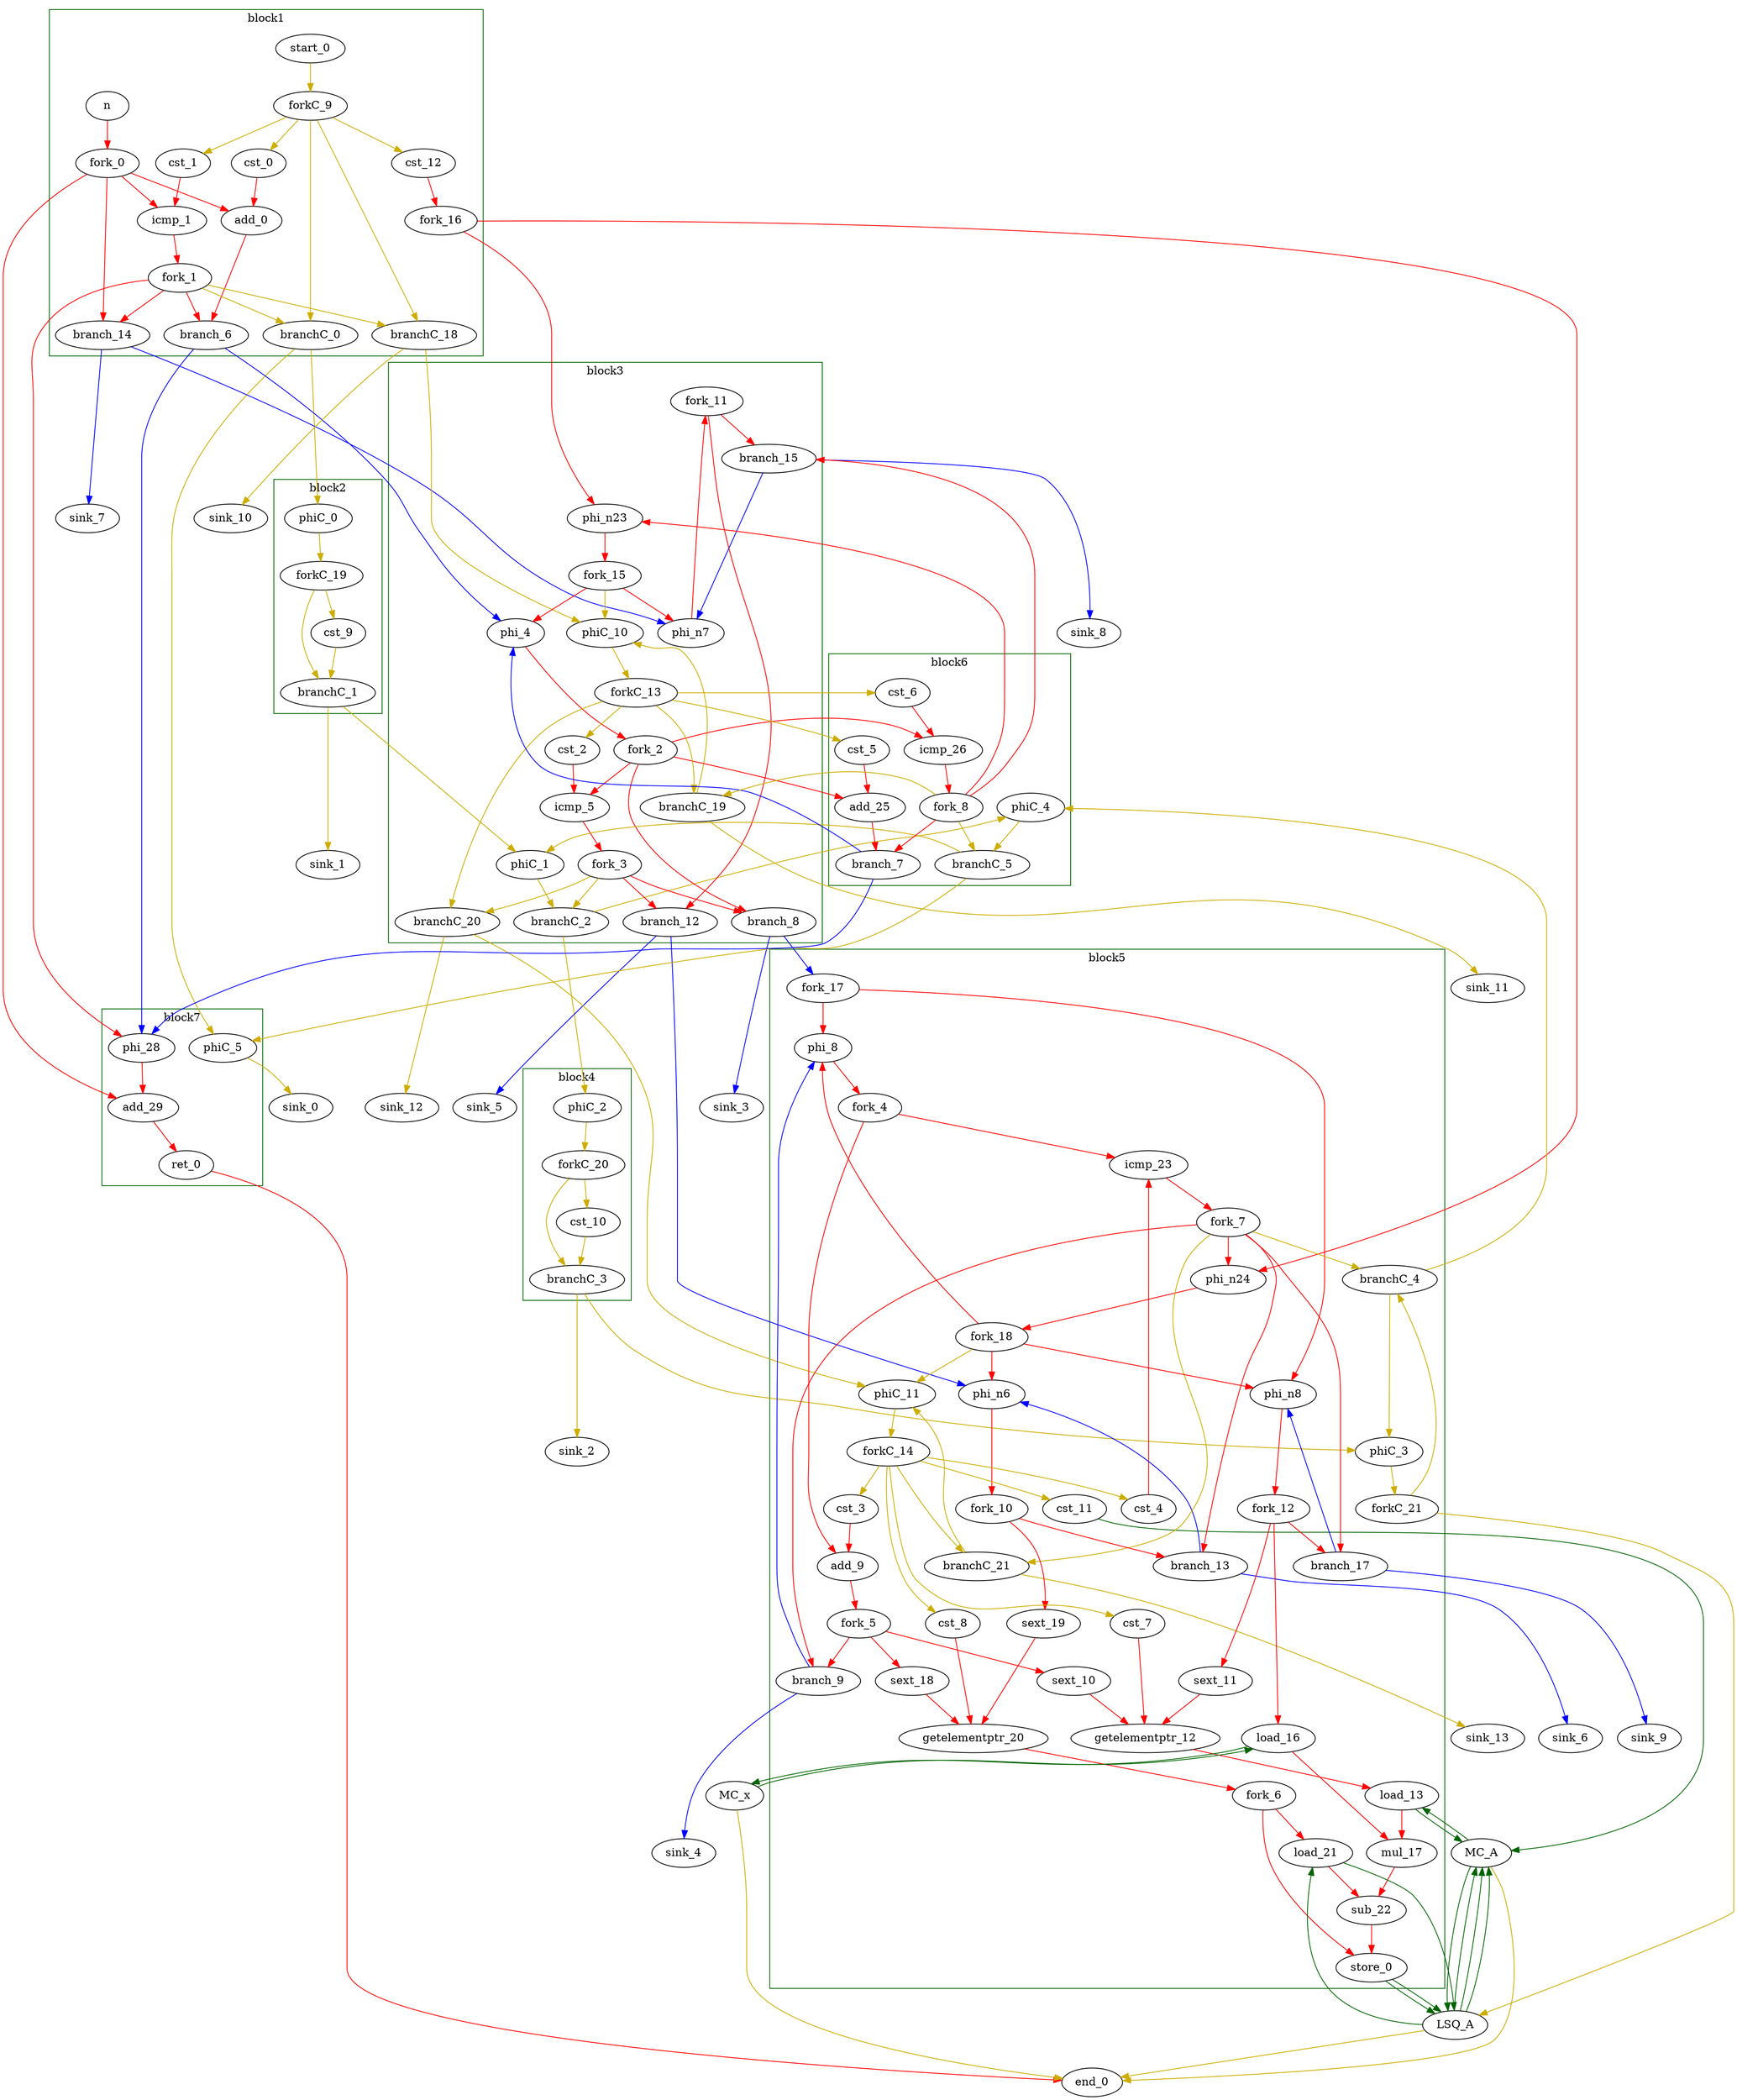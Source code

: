 Digraph G {
	splines=spline;
//DHLS version: 0.1.1" [shape = "none" pos = "20,20!"]

	subgraph cluster_0 {
	color = "darkgreen";
		label = "block1";
		"n" [type = "Entry", bbID= 1, in = "in1:32", out = "out1:32"];
		"cst_0" [type = "Constant", bbID= 1, in = "in1:32", out = "out1:32", value = "0xFFFFFFFF"];
		"add_0" [type = "Operator", bbID= 1, op = "add_op", in = "in1:32 in2:32 ", out = "out1:32 ", delay=1.693, latency=0, II=1];
		"cst_1" [type = "Constant", bbID= 1, in = "in1:32", out = "out1:32", value = "0x00000000"];
		"icmp_1" [type = "Operator", bbID= 1, op = "icmp_sgt_op", in = "in1:32 in2:32 ", out = "out1:1 ", delay=1.530, latency=0, II=1];
		"start_0" [type = "Entry", control= "true", bbID= 1, in = "in1:0", out = "out1:0"];
		"branchC_0" [type = "Branch", bbID= 1,  in = "in1:0 in2?:1", out = "out1+:0 out2-:0"];
		"branch_6" [type = "Branch", bbID= 1,  in = "in1:32 in2?:1*i", out = "out1+:32 out2-:32"];
		"cst_12" [type = "Constant", bbID= 1, in = "in1:32", out = "out1:32", value = "0x00000001"];
		"branch_14" [type = "Branch", bbID= 1,  in = "in1:32 in2?:1*i", out = "out1+:32 out2-:32"];
		"branchC_18" [type = "Branch", bbID= 1,  in = "in1:0 in2?:1*i", out = "out1+:0 out2-:0"];
		"fork_0" [type = "Fork", bbID= 1, in = "in1:32", out = "out1:32 out2:32 out3:32 out4:32 "];
		"fork_1" [type = "Fork", bbID= 1, in = "in1:32", out = "out1:32 out2:32 out3:32 out4:32 out5:32 "];
		"forkC_9" [type = "Fork", bbID= 1, in = "in1:0", out = "out1:0 out2:0 out3:0 out4:0 out5:0 "];
		"fork_16" [type = "Fork", bbID= 1, in = "in1:32", out = "out1:32 out2:32 "];

	}

	subgraph cluster_1 {
	color = "darkgreen";
		label = "block2";
		"phiC_0" [type = "Merge", bbID= 2, in = "in1:0 ", out = "out1:0", delay=0.166];
		"branchC_1" [type = "Branch", bbID= 2,  in = "in1:0 in2?:1", out = "out1+:0 out2-:0"];
		"cst_9" [type = "Constant", bbID= 2, in = "in1:32", out = "out1:32", value = "0x00000001"];
		"forkC_19" [type = "Fork", bbID= 2, in = "in1:0", out = "out1:0 out2:0 "];

	}

	subgraph cluster_2 {
	color = "darkgreen";
		label = "block3";
		"phi_4" [type = "Mux", bbID= 3, in = "in1?:1 in2:32 in3:32 ", out = "out1:32", delay=0.366];
		"cst_2" [type = "Constant", bbID= 3, in = "in1:32", out = "out1:32", value = "0x00000000"];
		"icmp_5" [type = "Operator", bbID= 3, op = "icmp_sgt_op", in = "in1:32 in2:32 ", out = "out1:1 ", delay=1.530, latency=0, II=1];
		"phiC_1" [type = "Merge", bbID= 3, in = "in1:0 in2:0 ", out = "out1:0", delay=0.166];
		"branchC_2" [type = "Branch", bbID= 3,  in = "in1:0 in2?:1", out = "out1+:0 out2-:0"];
		"phi_n7" [type = "Mux", bbID= 3, in = "in1?:1 in2:32 in3:32 ", out = "out1:32", delay=0.366];
		"phiC_10" [type = "Mux", bbID= 3, in = "in1?:1 in2:0 in3:0 ", out = "out1:0", delay=0.166];
		"phi_n23" [type = "Merge", bbID= 3, in = "in1:32 in2:32*i ", out = "out1:32", delay=0.366];
		"branch_8" [type = "Branch", bbID= 3,  in = "in1:32 in2?:1*i", out = "out1+:32 out2-:32"];
		"branch_12" [type = "Branch", bbID= 3,  in = "in1:32 in2?:1*i", out = "out1+:32 out2-:32"];
		"branch_15" [type = "Branch", bbID= 3,  in = "in1:32 in2?:1*i", out = "out1+:32 out2-:32"];
		"branchC_19" [type = "Branch", bbID= 3,  in = "in1:0 in2?:1*i", out = "out1+:0 out2-:0"];
		"branchC_20" [type = "Branch", bbID= 3,  in = "in1:0 in2?:1*i", out = "out1+:0 out2-:0"];
		"fork_2" [type = "Fork", bbID= 3, in = "in1:32", out = "out1:32 out2:32 out3:32 out4:32 "];
		"fork_3" [type = "Fork", bbID= 3, in = "in1:32", out = "out1:32 out2:32 out3:32 out4:32 "];
		"fork_11" [type = "Fork", bbID= 3, in = "in1:32", out = "out1:32 out2:32 "];
		"forkC_13" [type = "Fork", bbID= 3, in = "in1:0", out = "out1:0 out2:0 out3:0 out4:0 out5:0 "];
		"fork_15" [type = "Fork", bbID= 3, in = "in1:32", out = "out1:32 out2:32 out3:32 "];

	}

	subgraph cluster_3 {
	color = "darkgreen";
		label = "block4";
		"phiC_2" [type = "Merge", bbID= 4, in = "in1:0 ", out = "out1:0", delay=0.166];
		"branchC_3" [type = "Branch", bbID= 4,  in = "in1:0 in2?:1", out = "out1+:0 out2-:0"];
		"cst_10" [type = "Constant", bbID= 4, in = "in1:32", out = "out1:32", value = "0x00000001"];
		"forkC_20" [type = "Fork", bbID= 4, in = "in1:0", out = "out1:0 out2:0 "];

	}

	subgraph cluster_4 {
	color = "darkgreen";
		label = "block5";
		"phi_8" [type = "Mux", bbID= 5, in = "in1?:1 in2:32 in3:32 ", out = "out1:32", delay=0.366];
		"cst_3" [type = "Constant", bbID= 5, in = "in1:32", out = "out1:32", value = "0xFFFFFFFF"];
		"add_9" [type = "Operator", bbID= 5, op = "add_op", in = "in1:32 in2:32 ", out = "out1:32 ", delay=1.693, latency=0, II=1];
		"sext_10" [type = "Operator", bbID= 5, op = "sext_op", in = "in1:32 ", out = "out1:32 ", delay=0.000, latency=0, II=1];
		"sext_11" [type = "Operator", bbID= 5, op = "sext_op", in = "in1:32 ", out = "out1:32 ", delay=0.000, latency=0, II=1];
		"getelementptr_12" [type = "Operator", bbID= 5, op = "getelementptr_op", in = "in1:32 in2:32 in3:32 ", out = "out1:32 ", constants=1, delay=2.966, latency=0, II=1];
		"load_13" [type = "Operator", bbID= 5, op = "mc_load_op",bbID= 5, portId= 0, offset= 0, in = "in1:32 in2:32", out = "out1:32 out2:32 ", delay=0.000, latency=2, II=1];
		"load_16" [type = "Operator", bbID= 5, op = "mc_load_op",bbID= 5, portId= 0, offset= 0, in = "in1:32 in2:32", out = "out1:32 out2:32 ", delay=0.000, latency=2, II=1];
		"mul_17" [type = "Operator", bbID= 5, op = "mul_op", in = "in1:32 in2:32 ", out = "out1:32 ", delay=0.000, latency=4, II=1];
		"sext_18" [type = "Operator", bbID= 5, op = "sext_op", in = "in1:32 ", out = "out1:32 ", delay=0.000, latency=0, II=1];
		"sext_19" [type = "Operator", bbID= 5, op = "sext_op", in = "in1:32 ", out = "out1:32 ", delay=0.000, latency=0, II=1];
		"getelementptr_20" [type = "Operator", bbID= 5, op = "getelementptr_op", in = "in1:32 in2:32 in3:32 ", out = "out1:32 ", constants=1, delay=2.966, latency=0, II=1];
		"load_21" [type = "Operator", bbID= 5, op = "lsq_load_op",bbID= 5, portId= 0, offset= 0, in = "in1:32 in2:32", out = "out1:32 out2:32 ", delay=0.000, latency=5, II=1];
		"sub_22" [type = "Operator", bbID= 5, op = "sub_op", in = "in1:32 in2:32 ", out = "out1:32 ", delay=1.693, latency=0, II=1];
		"store_0" [type = "Operator", bbID= 5, op = "lsq_store_op",bbID= 5, portId= 0, offset= 1, in = "in1:32 in2:32 ", out = "out1:32 out2:32", delay=0.000, latency=0, II=1];
		"cst_4" [type = "Constant", bbID= 5, in = "in1:32", out = "out1:32", value = "0x00000001"];
		"icmp_23" [type = "Operator", bbID= 5, op = "icmp_sgt_op", in = "in1:32 in2:32 ", out = "out1:1 ", delay=1.530, latency=0, II=1];
		"cst_7" [type = "Constant", bbID= 5, in = "in1:32", out = "out1:32", value = "0x00000064"];
		"cst_8" [type = "Constant", bbID= 5, in = "in1:32", out = "out1:32", value = "0x00000064"];
		"phiC_3" [type = "Merge", bbID= 5, in = "in1:0 in2:0 ", out = "out1:0", delay=0.166];
		"branchC_4" [type = "Branch", bbID= 5,  in = "in1:0 in2?:1", out = "out1+:0 out2-:0"];
		"cst_11" [type = "Constant", bbID= 5, in = "in1:32", out = "out1:32", value = "0x00000001"];
		"phi_n6" [type = "Mux", bbID= 5, in = "in1?:1 in2:32 in3:32 ", out = "out1:32", delay=0.366];
		"phi_n8" [type = "Mux", bbID= 5, in = "in1?:1 in2:32 in3:32 ", out = "out1:32", delay=0.366];
		"phiC_11" [type = "Mux", bbID= 5, in = "in1?:1 in2:0 in3:0 ", out = "out1:0", delay=0.166];
		"branch_9" [type = "Branch", bbID= 5,  in = "in1:32 in2?:1*i", out = "out1+:32 out2-:32"];
		"phi_n24" [type = "Merge", bbID= 5, in = "in1:32 in2:32*i ", out = "out1:32", delay=0.366];
		"branch_13" [type = "Branch", bbID= 5,  in = "in1:32 in2?:1*i", out = "out1+:32 out2-:32"];
		"branch_17" [type = "Branch", bbID= 5,  in = "in1:32 in2?:1*i", out = "out1+:32 out2-:32"];
		"branchC_21" [type = "Branch", bbID= 5,  in = "in1:0 in2?:1*i", out = "out1+:0 out2-:0"];
		"fork_17" [type = "Fork", bbID= 5, in = "in1:32", out = "out1:32 out2:32 "];
		"fork_4" [type = "Fork", bbID= 5, in = "in1:32", out = "out1:32 out2:32 "];
		"fork_5" [type = "Fork", bbID= 5, in = "in1:32", out = "out1:32 out2:32 out3:32 "];
		"fork_6" [type = "Fork", bbID= 5, in = "in1:32", out = "out1:32 out2:32 "];
		"fork_7" [type = "Fork", bbID= 5, in = "in1:32", out = "out1:32 out2:32 out3:32 out4:32 out5:32 out6:32 "];
		"fork_10" [type = "Fork", bbID= 5, in = "in1:32", out = "out1:32 out2:32 "];
		"fork_12" [type = "Fork", bbID= 5, in = "in1:32", out = "out1:32 out2:32 out3:32 "];
		"forkC_14" [type = "Fork", bbID= 5, in = "in1:0", out = "out1:0 out2:0 out3:0 out4:0 out5:0 out6:0 "];
		"fork_18" [type = "Fork", bbID= 5, in = "in1:32", out = "out1:32 out2:32 out3:32 out4:32 "];
		"forkC_21" [type = "Fork", bbID= 5, in = "in1:0", out = "out1:0 out2:0 "];

	}

	subgraph cluster_5 {
	color = "darkgreen";
		label = "block6";
		"cst_5" [type = "Constant", bbID= 6, in = "in1:32", out = "out1:32", value = "0xFFFFFFFF"];
		"add_25" [type = "Operator", bbID= 6, op = "add_op", in = "in1:32 in2:32 ", out = "out1:32 ", delay=1.693, latency=0, II=1];
		"cst_6" [type = "Constant", bbID= 6, in = "in1:32", out = "out1:32", value = "0x00000000"];
		"icmp_26" [type = "Operator", bbID= 6, op = "icmp_sgt_op", in = "in1:32 in2:32 ", out = "out1:1 ", delay=1.530, latency=0, II=1];
		"phiC_4" [type = "Merge", bbID= 6, in = "in1:0 in2:0 ", out = "out1:0", delay=0.166];
		"branchC_5" [type = "Branch", bbID= 6,  in = "in1:0 in2?:1", out = "out1+:0 out2-:0"];
		"branch_7" [type = "Branch", bbID= 6,  in = "in1:32 in2?:1*i", out = "out1+:32 out2-:32"];
		"fork_8" [type = "Fork", bbID= 6, in = "in1:32", out = "out1:32 out2:32 out3:32 out4:32 out5:32 "];

	}

	subgraph cluster_6 {
	color = "darkgreen";
		label = "block7";
		"phi_28" [type = "Mux", bbID= 7, in = "in1?:1 in2:32 in3:32 ", out = "out1:32", delay=0.366];
		"add_29" [type = "Operator", bbID= 7, op = "add_op", in = "in1:32 in2:32 ", out = "out1:32 ", delay=1.693, latency=0, II=1];
		"ret_0" [type = "Operator", bbID= 7, op = "ret_op", in = "in1:32 ", out = "out1:32 ", delay=0.000, latency=0, II=1];
		"phiC_5" [type = "Merge", bbID= 7, in = "in1:0 in2:0 ", out = "out1:0", delay=0.166];

	}
	"sink_0" [type = "Sink", bbID= 0, in = "in1:0"];
	"sink_1" [type = "Sink", bbID= 0, in = "in1:0"];
	"sink_2" [type = "Sink", bbID= 0, in = "in1:0"];
	"LSQ_A" [type = "LSQ", bbID= 0, in = "in1:0*c0 in2:32*l0a in3:32*s0a in4:32*s0d in5:32*x0d ", out = "out1:32*l0d out2:0*e out3:32*x0a out4:32*y0a out5:32*y0d ", memory = "A", bbcount = 1, ldcount = 1, stcount = 1, fifoDepth = 16, numLoads = "{1}", numStores = "{1}", loadOffsets = "{{0;0;0;0;0;0;0;0;0;0;0;0;0;0;0;0}}", storeOffsets = "{{1;0;0;0;0;0;0;0;0;0;0;0;0;0;0;0}}", loadPorts = "{{0;0;0;0;0;0;0;0;0;0;0;0;0;0;0;0}}", storePorts = "{{0;0;0;0;0;0;0;0;0;0;0;0;0;0;0;0}}"];
	"MC_A" [type = "MC", bbID= 0, in = "in1:32*c0 in2:32*l0a in3:32*l1a in4:32*s0a in5:32*s0d ", out = "out1:32*l0d out2:32*l1d out3:0*e ", memory = "A", bbcount = 1, ldcount = 2, stcount = 1];
	"MC_x" [type = "MC", bbID= 0, in = "in1:32*l0a ", out = "out1:32*l0d out2:0*e ", memory = "x", bbcount = 0, ldcount = 1, stcount = 0];
	"sink_3" [type = "Sink", bbID= 0, in = "in1:32"];
	"sink_4" [type = "Sink", bbID= 0, in = "in1:32"];
	"sink_5" [type = "Sink", bbID= 0, in = "in1:32"];
	"sink_6" [type = "Sink", bbID= 0, in = "in1:32"];
	"sink_7" [type = "Sink", bbID= 0, in = "in1:32"];
	"sink_8" [type = "Sink", bbID= 0, in = "in1:32"];
	"sink_9" [type = "Sink", bbID= 0, in = "in1:32"];
	"sink_10" [type = "Sink", bbID= 0, in = "in1:0"];
	"sink_11" [type = "Sink", bbID= 0, in = "in1:0"];
	"sink_12" [type = "Sink", bbID= 0, in = "in1:0"];
	"sink_13" [type = "Sink", bbID= 0, in = "in1:0"];
	"end_0" [type = "Exit", bbID= 0, in = "in1:0*e in2:0*e in3:0*e in4:32 ", out = "out1:32"];

	"load_13" -> "MC_A" [color = "darkgreen", mem_address = "true", from = "out2", to = "in2"];
	"MC_A" -> "load_13" [color = "darkgreen", mem_address = "false", from = "out1", to = "in1"];
	"load_16" -> "MC_x" [color = "darkgreen", mem_address = "true", from = "out2", to = "in1"];
	"MC_x" -> "load_16" [color = "darkgreen", mem_address = "false", from = "out1", to = "in1"];
	"load_21" -> "LSQ_A" [color = "darkgreen", mem_address = "true", from = "out2", to = "in2"];
	"LSQ_A" -> "load_21" [color = "darkgreen", mem_address = "false", from = "out1", to = "in1"];
	"store_0" -> "LSQ_A" [color = "darkgreen", mem_address = "true", from = "out2", to = "in3"];
	"store_0" -> "LSQ_A" [color = "darkgreen", mem_address = "false", from = "out1", to = "in4"];
	"LSQ_A" -> "end_0" [color = "gold3", from = "out2", to = "in1"];
	"cst_11" -> "MC_A" [color = "darkgreen", from = "out1", to = "in1"];
	"MC_A" -> "end_0" [color = "gold3", from = "out3", to = "in2"];
	"LSQ_A" -> "MC_A" [color = "darkgreen", mem_address = "true", from = "out3", to = "in3"];
	"LSQ_A" -> "MC_A" [color = "darkgreen", mem_address = "true", from = "out4", to = "in4"];
	"LSQ_A" -> "MC_A" [color = "darkgreen", mem_address = "false", from = "out5", to = "in5"];
	"MC_A" -> "LSQ_A" [color = "darkgreen", mem_address = "false", from = "out2", to = "in5"];
	"MC_x" -> "end_0" [color = "gold3", from = "out2", to = "in3"];
	"n" -> "fork_0" [color = "red", from = "out1", to = "in1"];
	"cst_0" -> "add_0" [color = "red", from = "out1", to = "in2"];
	"add_0" -> "branch_6" [color = "red", from = "out1", to = "in1"];
	"cst_1" -> "icmp_1" [color = "red", from = "out1", to = "in2"];
	"icmp_1" -> "fork_1" [color = "red", from = "out1", to = "in1"];
	"phi_4" -> "fork_2" [color = "red", from = "out1", to = "in1"];
	"cst_2" -> "icmp_5" [color = "red", from = "out1", to = "in2"];
	"icmp_5" -> "fork_3" [color = "red", from = "out1", to = "in1"];
	"phi_8" -> "fork_4" [color = "red", from = "out1", to = "in1"];
	"cst_3" -> "add_9" [color = "red", from = "out1", to = "in2"];
	"add_9" -> "fork_5" [color = "red", from = "out1", to = "in1"];
	"sext_10" -> "getelementptr_12" [color = "red", from = "out1", to = "in1"];
	"sext_11" -> "getelementptr_12" [color = "red", from = "out1", to = "in2"];
	"getelementptr_12" -> "load_13" [color = "red", from = "out1", to = "in2"];
	"load_13" -> "mul_17" [color = "red", from = "out1", to = "in1"];
	"load_16" -> "mul_17" [color = "red", from = "out1", to = "in2"];
	"mul_17" -> "sub_22" [color = "red", from = "out1", to = "in2"];
	"sext_18" -> "getelementptr_20" [color = "red", from = "out1", to = "in1"];
	"sext_19" -> "getelementptr_20" [color = "red", from = "out1", to = "in2"];
	"getelementptr_20" -> "fork_6" [color = "red", from = "out1", to = "in1"];
	"load_21" -> "sub_22" [color = "red", from = "out1", to = "in1"];
	"sub_22" -> "store_0" [color = "red", from = "out1", to = "in1"];
	"cst_4" -> "icmp_23" [color = "red", from = "out1", to = "in2"];
	"icmp_23" -> "fork_7" [color = "red", from = "out1", to = "in1"];
	"cst_5" -> "add_25" [color = "red", from = "out1", to = "in2"];
	"add_25" -> "branch_7" [color = "red", from = "out1", to = "in1"];
	"cst_6" -> "icmp_26" [color = "red", from = "out1", to = "in2"];
	"icmp_26" -> "fork_8" [color = "red", from = "out1", to = "in1"];
	"phi_28" -> "add_29" [color = "red", from = "out1", to = "in1"];
	"add_29" -> "ret_0" [color = "red", from = "out1", to = "in1"];
	"ret_0" -> "end_0" [color = "red", from = "out1", to = "in4"];
	"cst_7" -> "getelementptr_12" [color = "red", from = "out1", to = "in3"];
	"cst_8" -> "getelementptr_20" [color = "red", from = "out1", to = "in3"];
	"start_0" -> "forkC_9" [color = "gold3", from = "out1", to = "in1"];
	"branchC_0" -> "phiC_0" [color = "gold3", minlen = 3, from = "out1", to = "in1"];
	"branchC_0" -> "phiC_5" [color = "gold3", minlen = 3, from = "out2", to = "in1"];
	"phiC_0" -> "forkC_19" [color = "gold3", from = "out1", to = "in1"];
	"branchC_1" -> "phiC_1" [color = "gold3", minlen = 3, from = "out1", to = "in1"];
	"branchC_1" -> "sink_1" [color = "gold3", minlen = 3, from = "out2", to = "in1"];
	"cst_9" -> "branchC_1" [color = "gold3", from = "out1", to = "in2"];
	"phiC_1" -> "branchC_2" [color = "gold3", from = "out1", to = "in1"];
	"branchC_2" -> "phiC_2" [color = "gold3", minlen = 3, from = "out1", to = "in1"];
	"branchC_2" -> "phiC_4" [color = "gold3", minlen = 3, from = "out2", to = "in1"];
	"phiC_2" -> "forkC_20" [color = "gold3", from = "out1", to = "in1"];
	"branchC_3" -> "phiC_3" [color = "gold3", minlen = 3, from = "out1", to = "in1"];
	"branchC_3" -> "sink_2" [color = "gold3", minlen = 3, from = "out2", to = "in1"];
	"cst_10" -> "branchC_3" [color = "gold3", from = "out1", to = "in2"];
	"phiC_3" -> "forkC_21" [color = "gold3", from = "out1", to = "in1"];
	"branchC_4" -> "phiC_3" [color = "gold3", minlen = 3, from = "out1", to = "in2"];
	"branchC_4" -> "phiC_4" [color = "gold3", minlen = 3, from = "out2", to = "in2"];
	"phiC_4" -> "branchC_5" [color = "gold3", from = "out1", to = "in1"];
	"branchC_5" -> "phiC_1" [color = "gold3", minlen = 3, from = "out1", to = "in2"];
	"branchC_5" -> "phiC_5" [color = "gold3", minlen = 3, from = "out2", to = "in2"];
	"phiC_5" -> "sink_0" [color = "gold3", from = "out1", to = "in1"];
	"phi_n6" -> "fork_10" [color = "red", from = "out1", to = "in1"];
	"phi_n7" -> "fork_11" [color = "red", from = "out1", to = "in1"];
	"phi_n8" -> "fork_12" [color = "red", from = "out1", to = "in1"];
	"phiC_10" -> "forkC_13" [color = "gold3", from = "out1", to = "in1"];
	"phiC_11" -> "forkC_14" [color = "gold3", from = "out1", to = "in1"];
	"branch_6" -> "phi_28" [color = "blue", minlen = 3, from = "out1", to = "in2"];
	"branch_6" -> "phi_4" [color = "blue", minlen = 3, from = "out2", to = "in3"];
	"branch_7" -> "phi_28" [color = "blue", minlen = 3, from = "out1", to = "in3"];
	"branch_7" -> "phi_4" [color = "blue", minlen = 3, from = "out2", to = "in2"];
	"phi_n23" -> "fork_15" [color = "red", from = "out1", to = "in1"];
	"cst_12" -> "fork_16" [color = "red", from = "out1", to = "in1"];
	"branch_8" -> "sink_3" [color = "blue", minlen = 3, from = "out1", to = "in1"];
	"branch_8" -> "fork_17" [color = "blue", minlen = 3, from = "out2", to = "in1"];
	"branch_9" -> "sink_4" [color = "blue", minlen = 3, from = "out1", to = "in1"];
	"branch_9" -> "phi_8" [color = "blue", minlen = 3, from = "out2", to = "in2"];
	"phi_n24" -> "fork_18" [color = "red", from = "out1", to = "in1"];
	"branch_12" -> "sink_5" [color = "blue", minlen = 3, from = "out1", to = "in1"];
	"branch_12" -> "phi_n6" [color = "blue", minlen = 3, from = "out2", to = "in3"];
	"branch_13" -> "sink_6" [color = "blue", minlen = 3, from = "out1", to = "in1"];
	"branch_13" -> "phi_n6" [color = "blue", minlen = 3, from = "out2", to = "in2"];
	"branch_14" -> "sink_7" [color = "blue", minlen = 3, from = "out1", to = "in1"];
	"branch_14" -> "phi_n7" [color = "blue", minlen = 3, from = "out2", to = "in3"];
	"branch_15" -> "sink_8" [color = "blue", minlen = 3, from = "out1", to = "in1"];
	"branch_15" -> "phi_n7" [color = "blue", minlen = 3, from = "out2", to = "in2"];
	"branch_17" -> "sink_9" [color = "blue", minlen = 3, from = "out1", to = "in1"];
	"branch_17" -> "phi_n8" [color = "blue", minlen = 3, from = "out2", to = "in2"];
	"branchC_18" -> "sink_10" [color = "gold3", minlen = 3, from = "out1", to = "in1"];
	"branchC_18" -> "phiC_10" [color = "gold3", minlen = 3, from = "out2", to = "in3"];
	"branchC_19" -> "sink_11" [color = "gold3", minlen = 3, from = "out1", to = "in1"];
	"branchC_19" -> "phiC_10" [color = "gold3", minlen = 3, from = "out2", to = "in2"];
	"branchC_20" -> "sink_12" [color = "gold3", minlen = 3, from = "out1", to = "in1"];
	"branchC_20" -> "phiC_11" [color = "gold3", minlen = 3, from = "out2", to = "in3"];
	"branchC_21" -> "sink_13" [color = "gold3", minlen = 3, from = "out1", to = "in1"];
	"branchC_21" -> "phiC_11" [color = "gold3", minlen = 3, from = "out2", to = "in2"];
	"fork_17" -> "phi_8" [color = "red", from = "out1", to = "in3"];
	"fork_17" -> "phi_n8" [color = "red", from = "out2", to = "in3"];
	"fork_0" -> "add_0" [color = "red", from = "out1", to = "in1"];
	"fork_0" -> "icmp_1" [color = "red", from = "out2", to = "in1"];
	"fork_0" -> "branch_14" [color = "red", from = "out3", to = "in1"];
	"fork_0" -> "add_29" [color = "red", from = "out4", to = "in2"];
	"fork_1" -> "branch_6" [color = "red", from = "out1", to = "in2"];
	"fork_1" -> "branch_14" [color = "red", from = "out2", to = "in2"];
	"fork_1" -> "branchC_18" [color = "gold3", from = "out3", to = "in2"];
	"fork_1" -> "phi_28" [color = "red", from = "out4", to = "in1"];
	"fork_1" -> "branchC_0" [color = "gold3", from = "out5", to = "in2"];
	"fork_2" -> "icmp_5" [color = "red", from = "out1", to = "in1"];
	"fork_2" -> "add_25" [color = "red", from = "out2", to = "in1"];
	"fork_2" -> "icmp_26" [color = "red", from = "out3", to = "in1"];
	"fork_2" -> "branch_8" [color = "red", from = "out4", to = "in1"];
	"fork_3" -> "branch_8" [color = "red", from = "out1", to = "in2"];
	"fork_3" -> "branch_12" [color = "red", from = "out2", to = "in2"];
	"fork_3" -> "branchC_20" [color = "gold3", from = "out3", to = "in2"];
	"fork_3" -> "branchC_2" [color = "gold3", from = "out4", to = "in2"];
	"fork_4" -> "add_9" [color = "red", from = "out1", to = "in1"];
	"fork_4" -> "icmp_23" [color = "red", from = "out2", to = "in1"];
	"fork_5" -> "sext_10" [color = "red", from = "out1", to = "in1"];
	"fork_5" -> "sext_18" [color = "red", from = "out2", to = "in1"];
	"fork_5" -> "branch_9" [color = "red", from = "out3", to = "in1"];
	"fork_6" -> "load_21" [color = "red", from = "out1", to = "in2"];
	"fork_6" -> "store_0" [color = "red", from = "out2", to = "in2"];
	"fork_7" -> "branch_9" [color = "red", from = "out1", to = "in2"];
	"fork_7" -> "phi_n24" [color = "red", from = "out2", to = "in2"];
	"fork_7" -> "branch_13" [color = "red", from = "out3", to = "in2"];
	"fork_7" -> "branch_17" [color = "red", from = "out4", to = "in2"];
	"fork_7" -> "branchC_21" [color = "gold3", from = "out5", to = "in2"];
	"fork_7" -> "branchC_4" [color = "gold3", from = "out6", to = "in2"];
	"fork_8" -> "branch_7" [color = "red", from = "out1", to = "in2"];
	"fork_8" -> "phi_n23" [color = "red", from = "out2", to = "in2"];
	"fork_8" -> "branch_15" [color = "red", from = "out3", to = "in2"];
	"fork_8" -> "branchC_19" [color = "gold3", from = "out4", to = "in2"];
	"fork_8" -> "branchC_5" [color = "gold3", from = "out5", to = "in2"];
	"forkC_9" -> "cst_0" [color = "gold3", from = "out1", to = "in1"];
	"forkC_9" -> "cst_1" [color = "gold3", from = "out2", to = "in1"];
	"forkC_9" -> "branchC_18" [color = "gold3", from = "out3", to = "in1"];
	"forkC_9" -> "cst_12" [color = "gold3", from = "out4", to = "in1"];
	"forkC_9" -> "branchC_0" [color = "gold3", from = "out5", to = "in1"];
	"fork_10" -> "sext_19" [color = "red", from = "out1", to = "in1"];
	"fork_10" -> "branch_13" [color = "red", from = "out2", to = "in1"];
	"fork_11" -> "branch_12" [color = "red", from = "out1", to = "in1"];
	"fork_11" -> "branch_15" [color = "red", from = "out2", to = "in1"];
	"fork_12" -> "sext_11" [color = "red", from = "out1", to = "in1"];
	"fork_12" -> "branch_17" [color = "red", from = "out2", to = "in1"];
	"fork_12" -> "load_16" [color = "red", from = "out3", to = "in2"];
	"forkC_13" -> "cst_2" [color = "gold3", from = "out1", to = "in1"];
	"forkC_13" -> "branchC_19" [color = "gold3", from = "out2", to = "in1"];
	"forkC_13" -> "branchC_20" [color = "gold3", from = "out3", to = "in1"];
	"forkC_13" -> "cst_5" [color = "gold3", from = "out4", to = "in1"];
	"forkC_13" -> "cst_6" [color = "gold3", from = "out5", to = "in1"];
	"forkC_14" -> "cst_3" [color = "gold3", from = "out1", to = "in1"];
	"forkC_14" -> "branchC_21" [color = "gold3", from = "out2", to = "in1"];
	"forkC_14" -> "cst_4" [color = "gold3", from = "out3", to = "in1"];
	"forkC_14" -> "cst_7" [color = "gold3", from = "out4", to = "in1"];
	"forkC_14" -> "cst_8" [color = "gold3", from = "out5", to = "in1"];
	"forkC_14" -> "cst_11" [color = "gold3", from = "out6", to = "in1"];
	"fork_15" -> "phi_4" [color = "red", from = "out1", to = "in1"];
	"fork_15" -> "phi_n7" [color = "red", from = "out2", to = "in1"];
	"fork_15" -> "phiC_10" [color = "gold3", from = "out3", to = "in1"];
	"fork_16" -> "phi_n23" [color = "red", from = "out1", to = "in1"];
	"fork_16" -> "phi_n24" [color = "red", from = "out2", to = "in1"];
	"fork_18" -> "phi_8" [color = "red", from = "out1", to = "in1"];
	"fork_18" -> "phi_n6" [color = "red", from = "out2", to = "in1"];
	"fork_18" -> "phi_n8" [color = "red", from = "out3", to = "in1"];
	"fork_18" -> "phiC_11" [color = "gold3", from = "out4", to = "in1"];
	"forkC_19" -> "branchC_1" [color = "gold3", from = "out1", to = "in1"];
	"forkC_19" -> "cst_9" [color = "gold3", from = "out2", to = "in1"];
	"forkC_20" -> "branchC_3" [color = "gold3", from = "out1", to = "in1"];
	"forkC_20" -> "cst_10" [color = "gold3", from = "out2", to = "in1"];
	"forkC_21" -> "branchC_4" [color = "gold3", from = "out1", to = "in1"];
	"forkC_21" -> "LSQ_A" [color = "gold3", from = "out2", to = "in1"];

}
